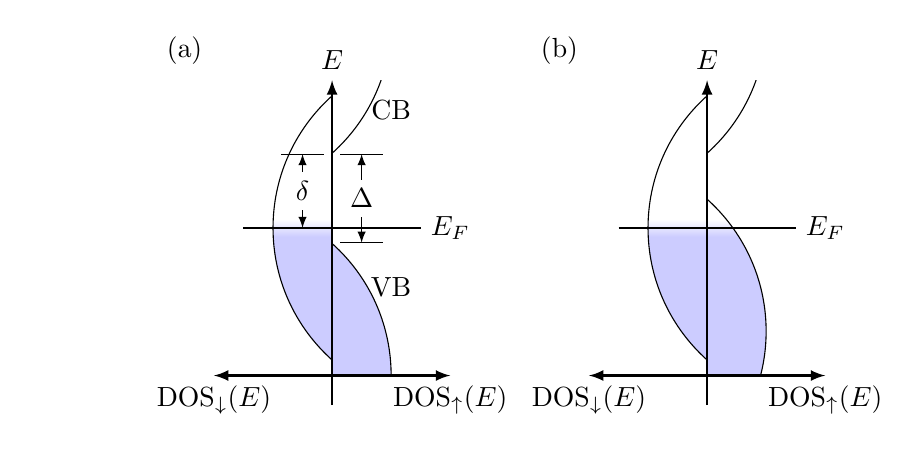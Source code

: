 \usetikzlibrary{fadings}
\def\DOS{\mathrm{DOS}}
\def\fermi{0}
\def\fadewidth{0.15}
\tikzset{
  dim/.style = {
    help lines,
    latex-latex,
    shorten <= 0,
    shorten >= 0,
  },
  left dim/.style = {
    dim,
    -latex,
  },
  right dim/.style = {
    dim,
    -latex,
  },
  help lines/.append style = {
    thin,
    color=black,
    shorten <= 3,
    shorten >= 3,
  },
}

\begin{tikzpicture}[scale=0.75]
\begin{scope}[xshift=-1.25in]
  \node at (-2.5,3) {(a)};
  % Spin down fill
  \begin{scope}
    \clip (0,\fermi) rectangle (-2,-2.5);
    \fill[blue!20] (2,0)++(90:3) arc (90:270:3);
  \end{scope}
  % temperature fading
  \begin{scope}
    \clip (2,0)++(90:3) arc (90:270:3);
    \shade[top color=white,bottom color=blue!20]
      (0,-\fadewidth) rectangle (-2,\fadewidth);
  \end{scope}
  % Spin down circle
  \begin{scope}
    \clip (0,2.5) rectangle (-2,-2.5);
    \draw (2,0)++(90:3) arc (90:270:3);
  \end{scope}
  % Spin up occupied fill and circle
  \begin{scope}
    \clip (0,0) rectangle (2,-2.5);
    \fill[blue!20] (-2,-2.5)++(60:3) arc (60:0:3) -- (-2,-2.5);
    \draw (-2,-2.5)++(90:3) arc (90:0:3);
  \end{scope}
  % Spin up unoccupied circle
  \begin{scope}
    \clip (0,0) rectangle (2,2.5);
    \draw (-2,3.5)++(90:3) arc (90:-90:3);
  \end{scope}
  \draw[-latex,thick] (0,-3) -- (0,2.5) node[above] {$E$};
  \draw[thick] (-1.5,\fermi) -- (1.5,\fermi) node[right] {$E_F$};
  \draw[latex-latex,thick] (-2,-2.5) node[below] {$\DOS_\downarrow(E)$} -- %
                           (+2,-2.5) node[below] {$\DOS_\uparrow(E)$};
  \draw[help lines] (0,-0.25) -- (1,-0.25);
  \draw[help lines] (0,1.25) -- (1,1.25);
  \draw[dim] (0.5,-0.25) -- (0.5,1.25) node[fill=white,midway] {$\Delta$};
  \draw[help lines] (0,1.25) -- (-1,1.25);
  \draw[dim] (-0.5,\fermi) -- (-0.5,1.25) node[fill=white,midway] {$\delta$};
  \node at (1,2) {CB};
  \node at (1,-1) {VB};
\end{scope}

\begin{scope}[xshift=1.25in]
\node at (-2.5,3) {(b)};
% Spin down fill
\begin{scope}
\clip (0,\fermi) rectangle (-2,-2.5);
\fill[blue!20] (2,0)++(90:3) arc (90:270:3);
\end{scope}
% temperature fading
\begin{scope}
\clip (2,0)++(90:3) arc (90:270:3);
\shade[top color=white,bottom color=blue!20]
  (0,-\fadewidth) rectangle (-2,\fadewidth);
\end{scope}
% Spin down circle
\begin{scope}
\clip (0,2.5) rectangle (-2,-2.5);
\draw (2,0)++(90:3) arc (90:270:3);
\end{scope}
% Spin up occupied fill and circle
\begin{scope}
\clip (0,0) rectangle (2,-2.5);
\fill[blue!20] (-2,-1.75)++(90:3) arc (90:-30:3) -- (-2,-1.75);
\end{scope}
% temperature fading
\begin{scope}
\clip (-2,-1.75)++(90:3) arc (90:0:3) -- (-2,-1.75);
\shade[top color=white,bottom color=blue!20]
  (0,-\fadewidth) rectangle (2,\fadewidth);
\end{scope}
\begin{scope}
\clip (0,2.5) rectangle (2,-2.5);
\draw (-2,-1.75) circle(3);
\end{scope}
% Spin up unoccupied circle
\begin{scope}
\clip (0,0) rectangle (2,2.5);
\draw (-2,3.5) circle (3);
\end{scope}
\draw[-latex,thick] (0,-3) -- (0,2.5) node[above] {$E$};
\draw[thick] (-1.5,\fermi) -- (1.5,\fermi) node[right] {$E_F$};
  \draw[latex-latex,thick] (-2,-2.5) node[below] {$\DOS_\downarrow(E)$} -- %
                           (+2,-2.5) node[below] {$\DOS_\uparrow(E)$};
\end{scope}
\end{tikzpicture}
